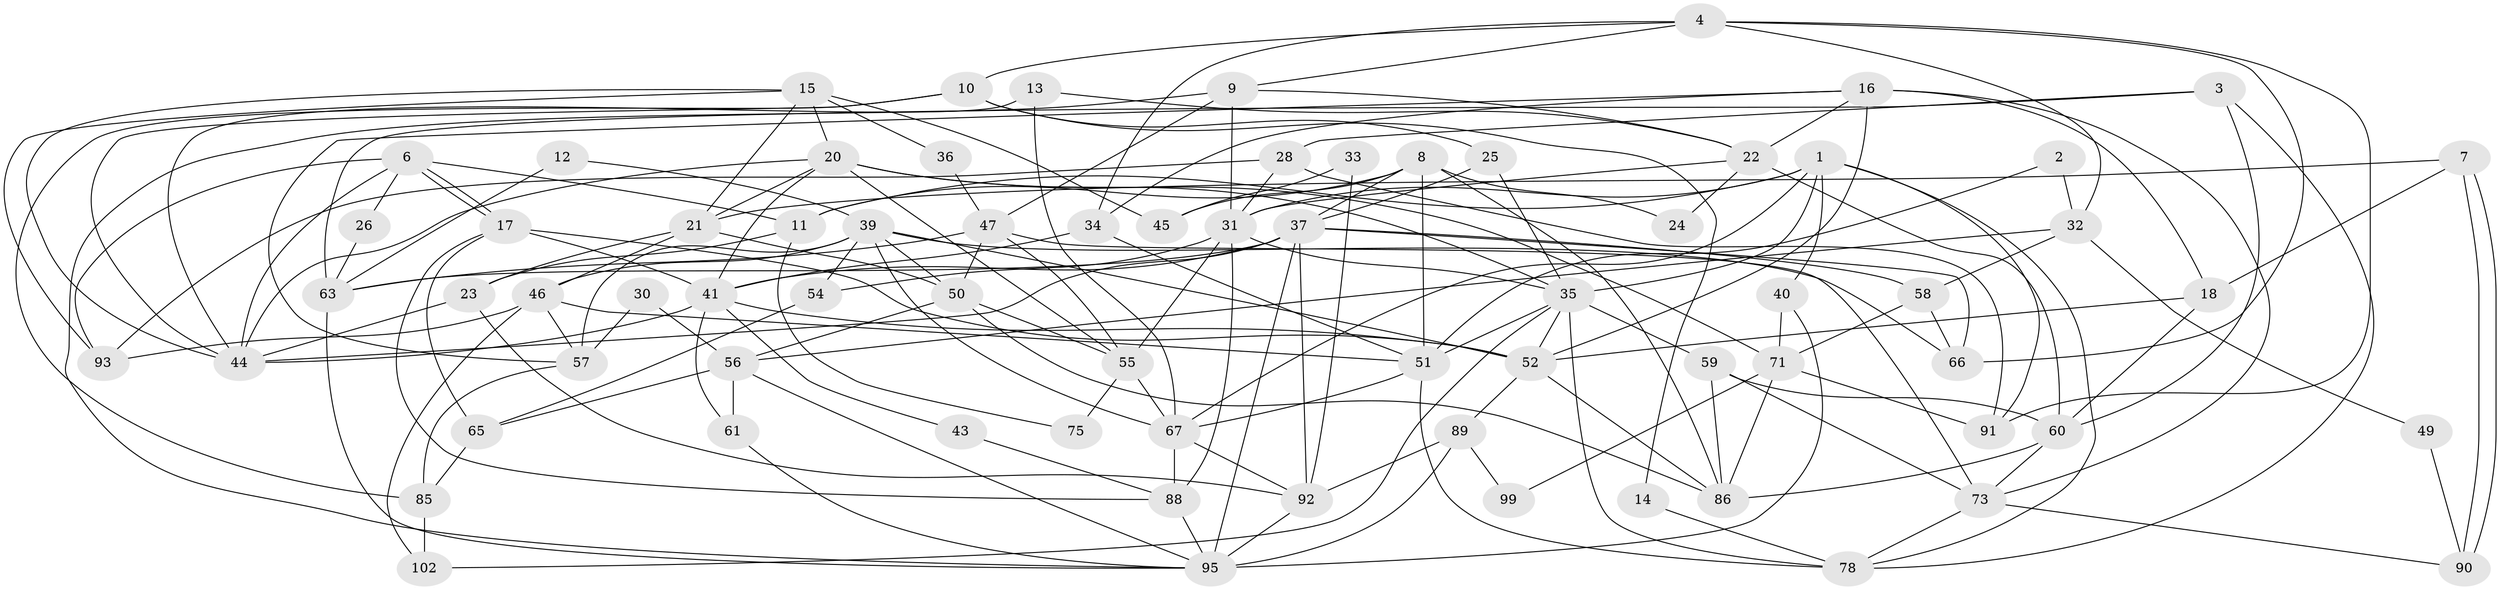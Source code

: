 // original degree distribution, {5: 0.22727272727272727, 2: 0.13636363636363635, 4: 0.2545454545454545, 3: 0.2545454545454545, 6: 0.08181818181818182, 7: 0.045454545454545456}
// Generated by graph-tools (version 1.1) at 2025/11/02/27/25 16:11:16]
// undirected, 72 vertices, 175 edges
graph export_dot {
graph [start="1"]
  node [color=gray90,style=filled];
  1 [super="+109"];
  2;
  3;
  4 [super="+5"];
  6;
  7;
  8;
  9 [super="+42"];
  10 [super="+94"];
  11 [super="+79"];
  12;
  13;
  14;
  15 [super="+19"];
  16 [super="+29"];
  17 [super="+98"];
  18;
  20 [super="+53"];
  21 [super="+76"];
  22 [super="+84"];
  23 [super="+27"];
  24;
  25;
  26;
  28;
  30;
  31 [super="+96"];
  32 [super="+62"];
  33;
  34 [super="+80"];
  35 [super="+48"];
  36;
  37 [super="+38"];
  39 [super="+68"];
  40;
  41 [super="+87"];
  43;
  44 [super="+82"];
  45;
  46 [super="+105"];
  47 [super="+64"];
  49;
  50 [super="+70"];
  51 [super="+97"];
  52 [super="+108"];
  54;
  55 [super="+69"];
  56 [super="+101"];
  57;
  58;
  59 [super="+74"];
  60 [super="+83"];
  61;
  63 [super="+77"];
  65;
  66 [super="+81"];
  67 [super="+103"];
  71 [super="+72"];
  73;
  75;
  78 [super="+104"];
  85;
  86 [super="+100"];
  88;
  89;
  90;
  91 [super="+107"];
  92 [super="+106"];
  93;
  95 [super="+110"];
  99;
  102;
  1 -- 40;
  1 -- 67;
  1 -- 11;
  1 -- 78;
  1 -- 91;
  1 -- 35;
  1 -- 31;
  2 -- 32;
  2 -- 51;
  3 -- 28;
  3 -- 60;
  3 -- 78;
  3 -- 63;
  4 -- 32;
  4 -- 34;
  4 -- 10;
  4 -- 66;
  4 -- 91;
  4 -- 9;
  6 -- 17;
  6 -- 17;
  6 -- 26;
  6 -- 93;
  6 -- 11;
  6 -- 44;
  7 -- 21;
  7 -- 90;
  7 -- 90;
  7 -- 18;
  8 -- 51;
  8 -- 11;
  8 -- 24;
  8 -- 45;
  8 -- 37;
  8 -- 86;
  9 -- 22;
  9 -- 31;
  9 -- 95;
  9 -- 47;
  10 -- 44;
  10 -- 14;
  10 -- 25;
  10 -- 85;
  11 -- 75;
  11 -- 23;
  12 -- 39;
  12 -- 63;
  13 -- 67;
  13 -- 22;
  13 -- 44;
  14 -- 78;
  15 -- 21;
  15 -- 45;
  15 -- 93;
  15 -- 44;
  15 -- 20;
  15 -- 36;
  16 -- 73;
  16 -- 57;
  16 -- 22;
  16 -- 34;
  16 -- 18;
  16 -- 52;
  17 -- 41;
  17 -- 65;
  17 -- 88;
  17 -- 52;
  18 -- 52;
  18 -- 60;
  20 -- 21;
  20 -- 41;
  20 -- 55;
  20 -- 35 [weight=2];
  20 -- 44;
  20 -- 71;
  21 -- 46;
  21 -- 23;
  21 -- 50;
  22 -- 60;
  22 -- 24;
  22 -- 31;
  23 -- 44;
  23 -- 92;
  25 -- 37;
  25 -- 35;
  26 -- 63;
  28 -- 93;
  28 -- 91;
  28 -- 31;
  30 -- 57;
  30 -- 56;
  31 -- 35;
  31 -- 54;
  31 -- 88;
  31 -- 55;
  32 -- 56;
  32 -- 49;
  32 -- 58;
  33 -- 45;
  33 -- 92;
  34 -- 41;
  34 -- 51;
  35 -- 78;
  35 -- 102;
  35 -- 52;
  35 -- 51;
  35 -- 59;
  36 -- 47;
  37 -- 44;
  37 -- 92;
  37 -- 63;
  37 -- 66;
  37 -- 41 [weight=2];
  37 -- 58;
  37 -- 95;
  39 -- 50;
  39 -- 54;
  39 -- 57;
  39 -- 66;
  39 -- 67;
  39 -- 52;
  39 -- 46;
  40 -- 71;
  40 -- 95;
  41 -- 43;
  41 -- 44;
  41 -- 61;
  41 -- 52;
  43 -- 88;
  46 -- 51;
  46 -- 102;
  46 -- 57;
  46 -- 93;
  47 -- 63;
  47 -- 55;
  47 -- 73;
  47 -- 50;
  49 -- 90;
  50 -- 55 [weight=2];
  50 -- 56;
  50 -- 86;
  51 -- 67 [weight=2];
  51 -- 78;
  52 -- 89;
  52 -- 86;
  54 -- 65;
  55 -- 75;
  55 -- 67;
  56 -- 61;
  56 -- 65;
  56 -- 95;
  57 -- 85;
  58 -- 71;
  58 -- 66;
  59 -- 73;
  59 -- 60;
  59 -- 86;
  60 -- 73;
  60 -- 86;
  61 -- 95;
  63 -- 95;
  65 -- 85;
  67 -- 88;
  67 -- 92;
  71 -- 91;
  71 -- 99;
  71 -- 86;
  73 -- 90;
  73 -- 78;
  85 -- 102;
  88 -- 95;
  89 -- 92;
  89 -- 95;
  89 -- 99;
  92 -- 95 [weight=2];
}
